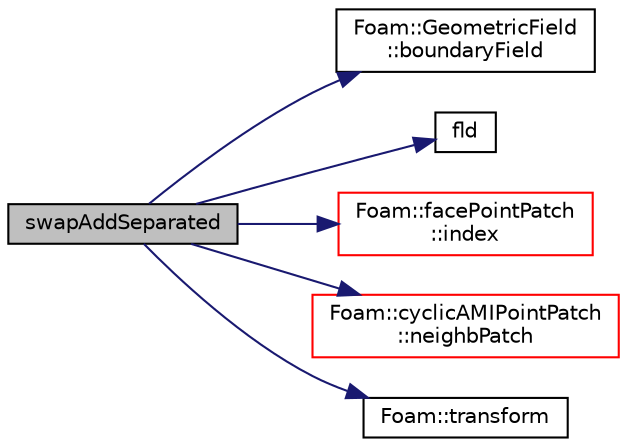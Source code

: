 digraph "swapAddSeparated"
{
  bgcolor="transparent";
  edge [fontname="Helvetica",fontsize="10",labelfontname="Helvetica",labelfontsize="10"];
  node [fontname="Helvetica",fontsize="10",shape=record];
  rankdir="LR";
  Node328 [label="swapAddSeparated",height=0.2,width=0.4,color="black", fillcolor="grey75", style="filled", fontcolor="black"];
  Node328 -> Node329 [color="midnightblue",fontsize="10",style="solid",fontname="Helvetica"];
  Node329 [label="Foam::GeometricField\l::boundaryField",height=0.2,width=0.4,color="black",URL="$a23249.html#a9ff7de36fba06b4f4f77a75142ad72b6",tooltip="Return const-reference to the boundary field. "];
  Node328 -> Node330 [color="midnightblue",fontsize="10",style="solid",fontname="Helvetica"];
  Node330 [label="fld",height=0.2,width=0.4,color="black",URL="$a19337.html#a378472d1f8b33eeefbda63a947476c8c"];
  Node328 -> Node331 [color="midnightblue",fontsize="10",style="solid",fontname="Helvetica"];
  Node331 [label="Foam::facePointPatch\l::index",height=0.2,width=0.4,color="red",URL="$a28473.html#a3a0e8421624386fd1af3c3943ea29049",tooltip="Return the index of this patch in the pointBoundaryMesh. "];
  Node328 -> Node333 [color="midnightblue",fontsize="10",style="solid",fontname="Helvetica"];
  Node333 [label="Foam::cyclicAMIPointPatch\l::neighbPatch",height=0.2,width=0.4,color="red",URL="$a26069.html#af0a7734d2e012a58bb74f42aae744724",tooltip="Return neighbour point patch. "];
  Node328 -> Node391 [color="midnightblue",fontsize="10",style="solid",fontname="Helvetica"];
  Node391 [label="Foam::transform",height=0.2,width=0.4,color="black",URL="$a21851.html#a919915170941701c1223291531ad010c"];
}
